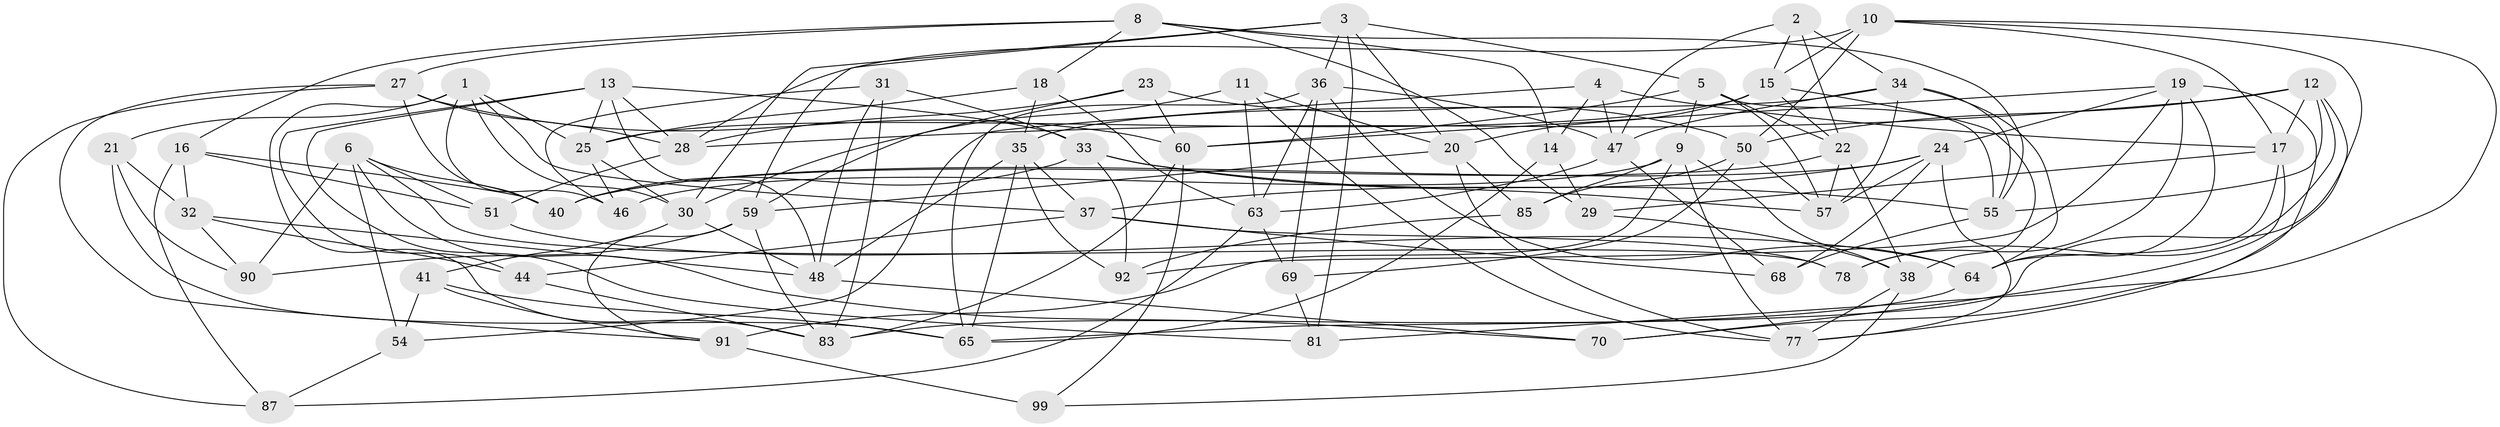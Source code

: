 // Generated by graph-tools (version 1.1) at 2025/52/02/27/25 19:52:33]
// undirected, 65 vertices, 169 edges
graph export_dot {
graph [start="1"]
  node [color=gray90,style=filled];
  1 [super="+7"];
  2;
  3 [super="+26"];
  4;
  5 [super="+104"];
  6 [super="+43"];
  8 [super="+58"];
  9 [super="+106"];
  10 [super="+42"];
  11;
  12 [super="+79"];
  13 [super="+52"];
  14;
  15 [super="+97"];
  16 [super="+98"];
  17 [super="+96"];
  18;
  19 [super="+53"];
  20 [super="+67"];
  21;
  22 [super="+80"];
  23;
  24 [super="+76"];
  25 [super="+45"];
  27 [super="+84"];
  28 [super="+72"];
  29;
  30 [super="+71"];
  31;
  32 [super="+95"];
  33 [super="+66"];
  34 [super="+94"];
  35 [super="+61"];
  36 [super="+39"];
  37 [super="+74"];
  38 [super="+49"];
  40 [super="+56"];
  41;
  44;
  46;
  47 [super="+73"];
  48 [super="+62"];
  50 [super="+100"];
  51;
  54;
  55 [super="+102"];
  57 [super="+82"];
  59 [super="+105"];
  60 [super="+86"];
  63 [super="+89"];
  64 [super="+75"];
  65 [super="+103"];
  68;
  69;
  70;
  77 [super="+93"];
  78;
  81;
  83 [super="+88"];
  85;
  87;
  90;
  91 [super="+101"];
  92;
  99;
  1 -- 21;
  1 -- 25;
  1 -- 37;
  1 -- 46;
  1 -- 30;
  1 -- 83;
  2 -- 34;
  2 -- 15;
  2 -- 47;
  2 -- 22;
  3 -- 30;
  3 -- 20;
  3 -- 36;
  3 -- 81;
  3 -- 5;
  3 -- 59;
  4 -- 54;
  4 -- 14;
  4 -- 47;
  4 -- 17;
  5 -- 9;
  5 -- 22;
  5 -- 57;
  5 -- 60;
  5 -- 55;
  6 -- 40;
  6 -- 54;
  6 -- 51;
  6 -- 78;
  6 -- 90;
  6 -- 70;
  8 -- 27;
  8 -- 29;
  8 -- 18;
  8 -- 14;
  8 -- 55;
  8 -- 16;
  9 -- 77;
  9 -- 91;
  9 -- 46;
  9 -- 85;
  9 -- 38;
  10 -- 28;
  10 -- 50;
  10 -- 81;
  10 -- 65;
  10 -- 15;
  10 -- 17;
  11 -- 63;
  11 -- 20;
  11 -- 30;
  11 -- 77;
  12 -- 17;
  12 -- 28;
  12 -- 55;
  12 -- 70;
  12 -- 50;
  12 -- 78;
  13 -- 33;
  13 -- 28;
  13 -- 25;
  13 -- 48;
  13 -- 81;
  13 -- 44;
  14 -- 65;
  14 -- 29;
  15 -- 25;
  15 -- 22;
  15 -- 20;
  15 -- 38;
  16 -- 51;
  16 -- 87;
  16 -- 32 [weight=2];
  16 -- 40;
  17 -- 29;
  17 -- 70;
  17 -- 64;
  18 -- 25;
  18 -- 63;
  18 -- 35;
  19 -- 92;
  19 -- 24;
  19 -- 64;
  19 -- 78;
  19 -- 60;
  19 -- 77;
  20 -- 77;
  20 -- 59;
  20 -- 85;
  21 -- 32;
  21 -- 90;
  21 -- 65;
  22 -- 38;
  22 -- 40;
  22 -- 57;
  23 -- 50;
  23 -- 28;
  23 -- 60;
  23 -- 59;
  24 -- 68;
  24 -- 40;
  24 -- 77;
  24 -- 37;
  24 -- 57;
  25 -- 30;
  25 -- 46;
  27 -- 87;
  27 -- 28;
  27 -- 40;
  27 -- 91;
  27 -- 60;
  28 -- 51;
  29 -- 38;
  30 -- 41;
  30 -- 48;
  31 -- 46;
  31 -- 48;
  31 -- 83;
  31 -- 33;
  32 -- 90;
  32 -- 44;
  32 -- 48;
  33 -- 57;
  33 -- 55;
  33 -- 40;
  33 -- 92;
  34 -- 35;
  34 -- 47;
  34 -- 55;
  34 -- 64;
  34 -- 57;
  35 -- 48;
  35 -- 92;
  35 -- 37;
  35 -- 65;
  36 -- 47;
  36 -- 69;
  36 -- 64;
  36 -- 63;
  36 -- 65;
  37 -- 44;
  37 -- 68;
  37 -- 78;
  38 -- 99;
  38 -- 77;
  41 -- 91;
  41 -- 54;
  41 -- 65;
  44 -- 83;
  47 -- 68;
  47 -- 63;
  48 -- 70;
  50 -- 85;
  50 -- 69;
  50 -- 57;
  51 -- 64;
  54 -- 87;
  55 -- 68;
  59 -- 91;
  59 -- 90;
  59 -- 83;
  60 -- 83;
  60 -- 99;
  63 -- 69;
  63 -- 87;
  64 -- 83;
  69 -- 81;
  85 -- 92;
  91 -- 99 [weight=2];
}
